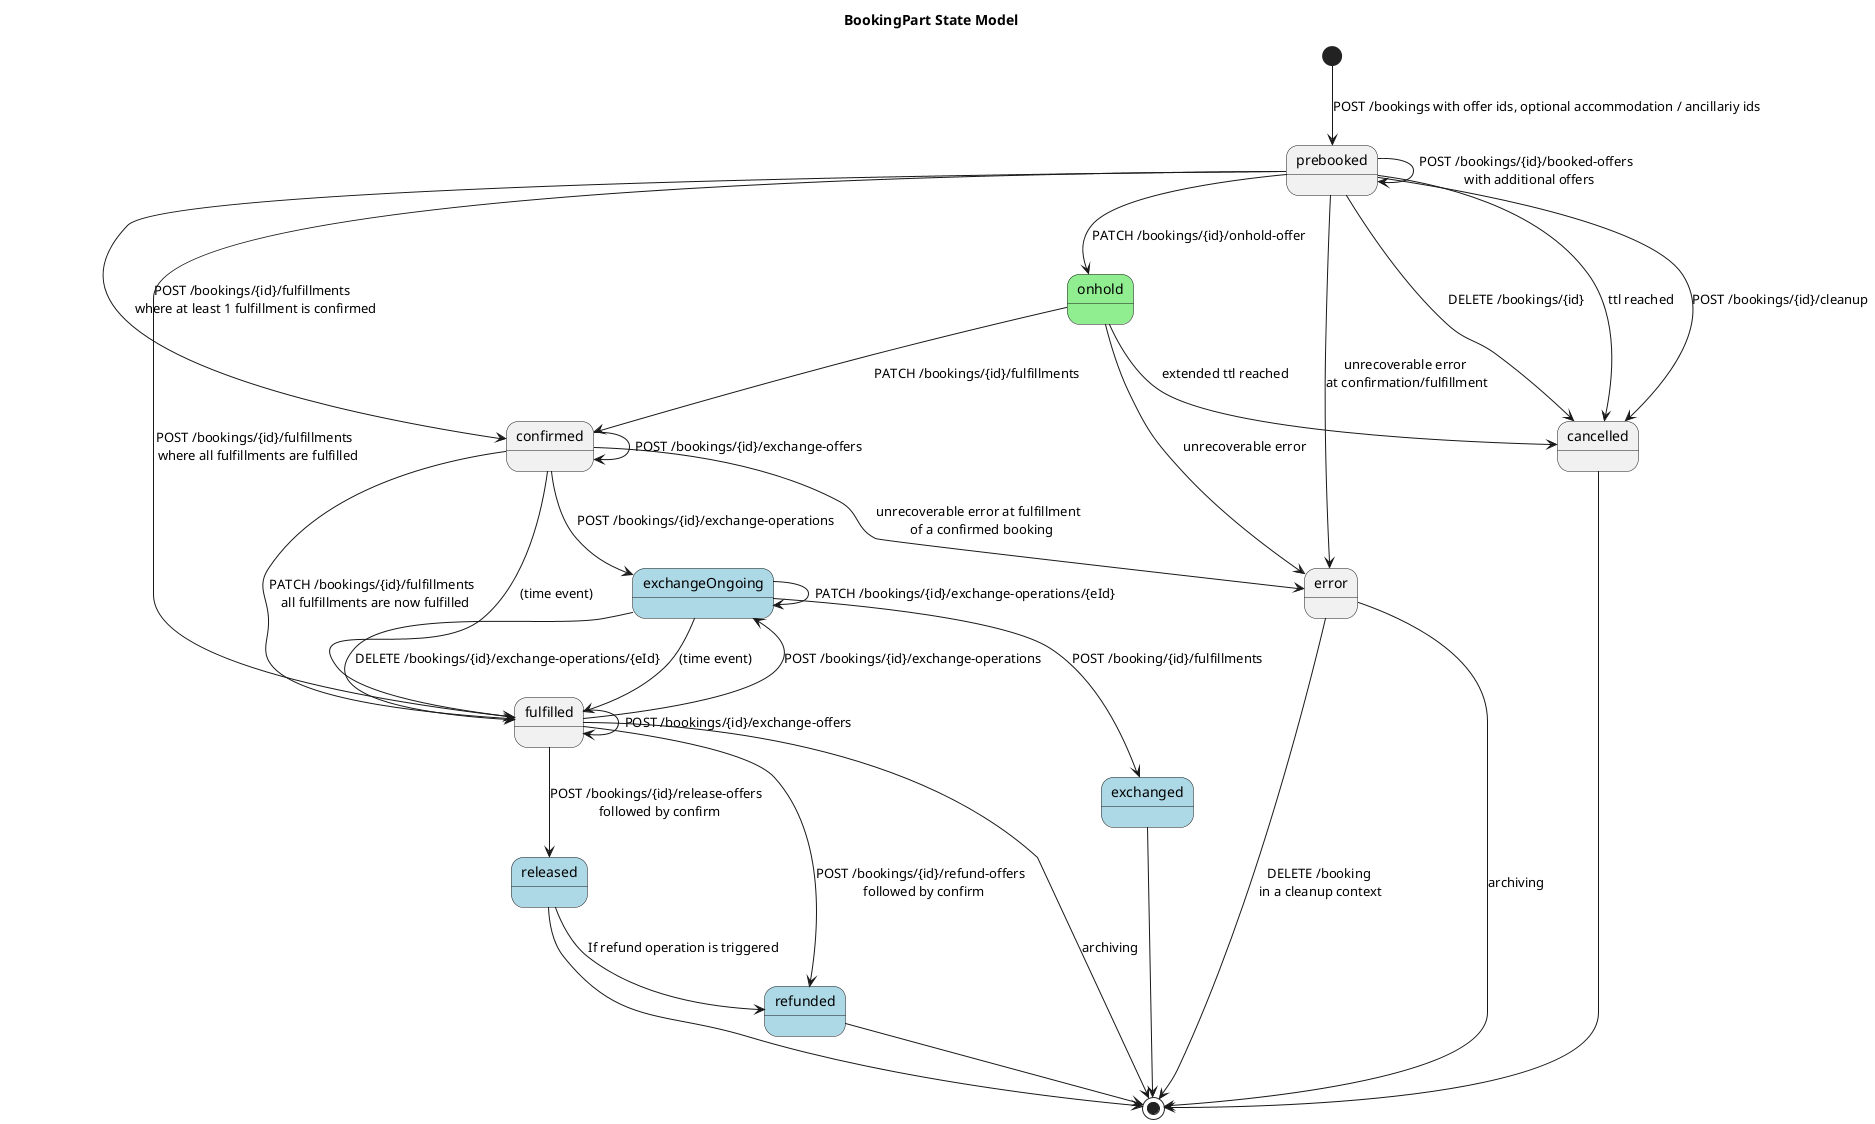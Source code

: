 @startuml

title "BookingPart State Model"

state onhold #LightGreen

state refunded #LightBlue
state released #LightBlue
state exchangeOngoing #LightBlue
state exchanged #LightBlue

[*] --> prebooked : POST /bookings with offer ids, optional accommodation / ancillariy ids
prebooked --> prebooked: POST /bookings/{id}/booked-offers \n with additional offers
prebooked --> confirmed: POST /bookings/{id}/fulfillments \n where at least 1 fulfillment is confirmed
prebooked --> cancelled: DELETE /bookings/{id}
prebooked --> cancelled: ttl reached
prebooked --> error: unrecoverable error \nat confirmation/fulfillment
prebooked --> fulfilled: POST /bookings/{id}/fulfillments \n where all fulfillments are fulfilled
prebooked --> onhold: PATCH /bookings/{id}/onhold-offer
prebooked --> cancelled: POST /bookings/{id}/cleanup

onhold --> confirmed: PATCH /bookings/{id}/fulfillments
onhold --> cancelled: extended ttl reached
onhold --> error: unrecoverable error 

confirmed --> fulfilled: PATCH /bookings/{id}/fulfillments \n all fulfillments are now fulfilled
confirmed --> fulfilled: (time event)
confirmed --> error: unrecoverable error at fulfillment \n of a confirmed booking
confirmed --> confirmed: POST /bookings/{id}/exchange-offers 
confirmed --> exchangeOngoing: POST /bookings/{id}/exchange-operations

fulfilled --> refunded: POST /bookings/{id}/refund-offers \n followed by confirm
fulfilled --> fulfilled: POST /bookings/{id}/exchange-offers 
fulfilled --> exchangeOngoing: POST /bookings/{id}/exchange-operations
fulfilled --> released: POST /bookings/{id}/release-offers \n followed by confirm
fulfilled --> [*] : archiving

cancelled --> [*]

refunded --> [*]

exchangeOngoing --> exchangeOngoing: PATCH /bookings/{id}/exchange-operations/{eId}
exchangeOngoing --> exchanged: POST /booking/{id}/fulfillments
exchangeOngoing --> fulfilled: DELETE /bookings/{id}/exchange-operations/{eId}
exchangeOngoing --> fulfilled: (time event)

exchanged --> [*]

released --> refunded: If refund operation is triggered
released --> [*]

error --> [*] : DELETE /booking \nin a cleanup context
error --> [*] : archiving

@enduml